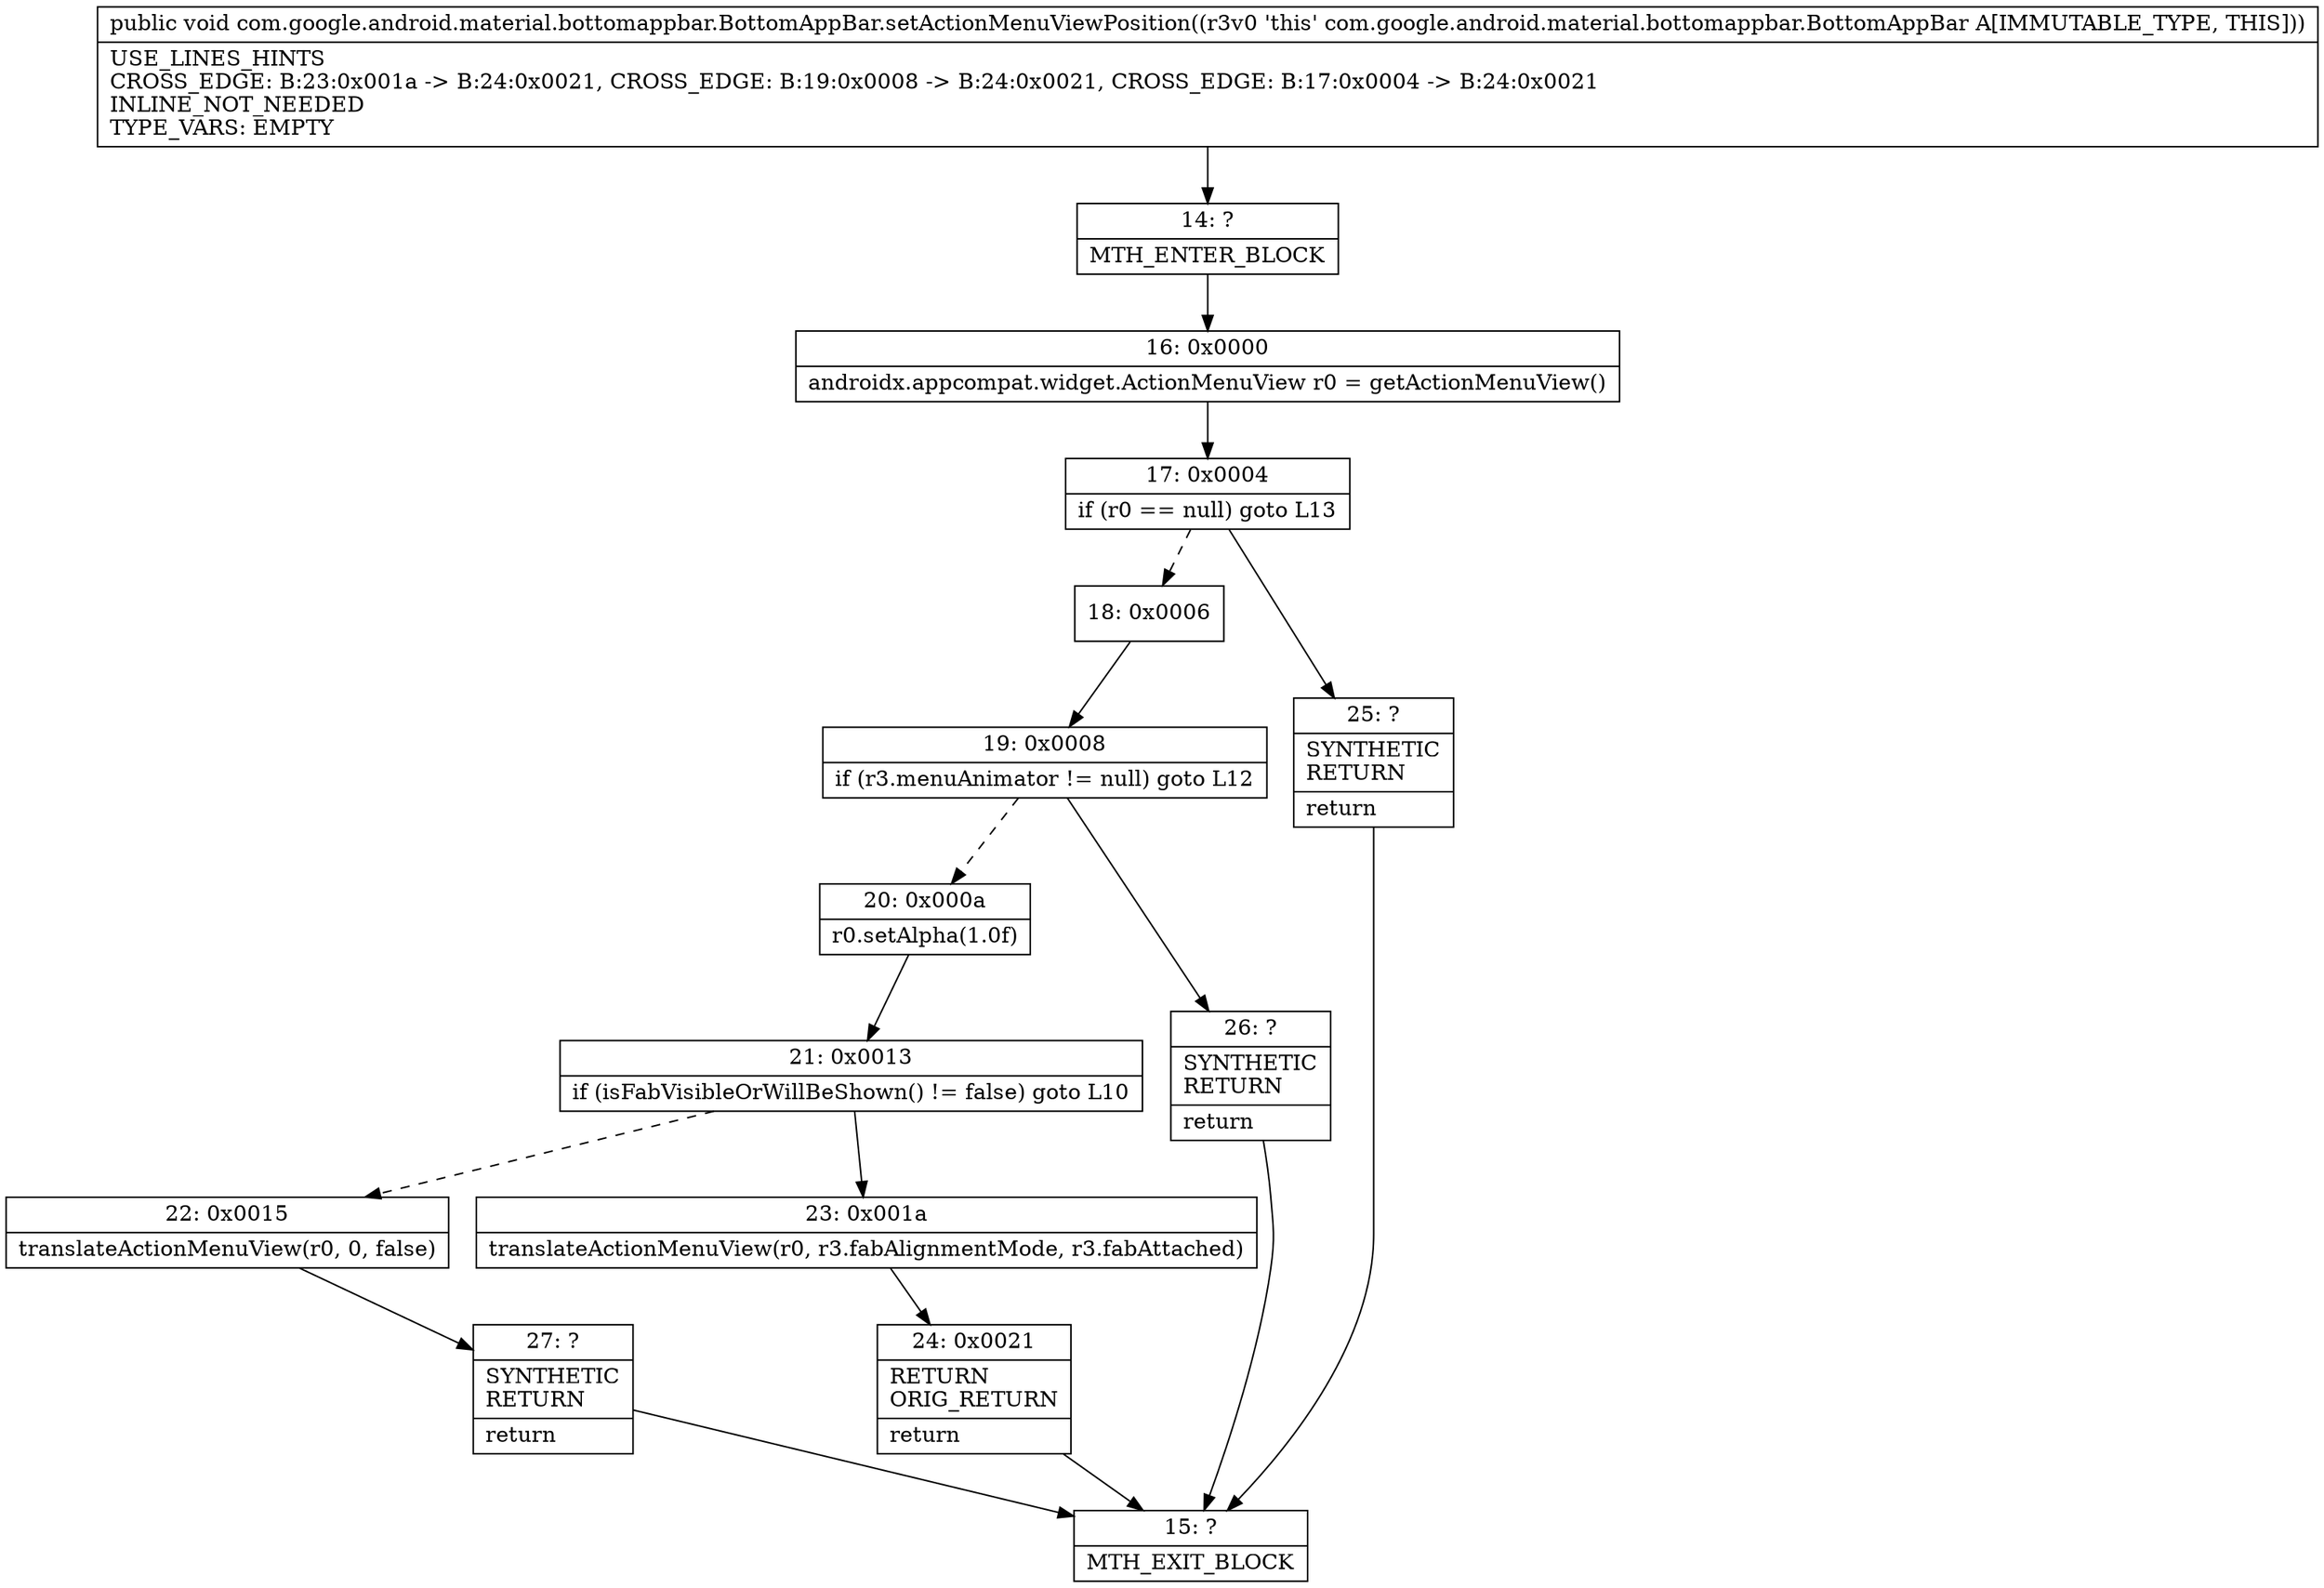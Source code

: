 digraph "CFG forcom.google.android.material.bottomappbar.BottomAppBar.setActionMenuViewPosition()V" {
Node_14 [shape=record,label="{14\:\ ?|MTH_ENTER_BLOCK\l}"];
Node_16 [shape=record,label="{16\:\ 0x0000|androidx.appcompat.widget.ActionMenuView r0 = getActionMenuView()\l}"];
Node_17 [shape=record,label="{17\:\ 0x0004|if (r0 == null) goto L13\l}"];
Node_18 [shape=record,label="{18\:\ 0x0006}"];
Node_19 [shape=record,label="{19\:\ 0x0008|if (r3.menuAnimator != null) goto L12\l}"];
Node_20 [shape=record,label="{20\:\ 0x000a|r0.setAlpha(1.0f)\l}"];
Node_21 [shape=record,label="{21\:\ 0x0013|if (isFabVisibleOrWillBeShown() != false) goto L10\l}"];
Node_22 [shape=record,label="{22\:\ 0x0015|translateActionMenuView(r0, 0, false)\l}"];
Node_27 [shape=record,label="{27\:\ ?|SYNTHETIC\lRETURN\l|return\l}"];
Node_15 [shape=record,label="{15\:\ ?|MTH_EXIT_BLOCK\l}"];
Node_23 [shape=record,label="{23\:\ 0x001a|translateActionMenuView(r0, r3.fabAlignmentMode, r3.fabAttached)\l}"];
Node_24 [shape=record,label="{24\:\ 0x0021|RETURN\lORIG_RETURN\l|return\l}"];
Node_26 [shape=record,label="{26\:\ ?|SYNTHETIC\lRETURN\l|return\l}"];
Node_25 [shape=record,label="{25\:\ ?|SYNTHETIC\lRETURN\l|return\l}"];
MethodNode[shape=record,label="{public void com.google.android.material.bottomappbar.BottomAppBar.setActionMenuViewPosition((r3v0 'this' com.google.android.material.bottomappbar.BottomAppBar A[IMMUTABLE_TYPE, THIS]))  | USE_LINES_HINTS\lCROSS_EDGE: B:23:0x001a \-\> B:24:0x0021, CROSS_EDGE: B:19:0x0008 \-\> B:24:0x0021, CROSS_EDGE: B:17:0x0004 \-\> B:24:0x0021\lINLINE_NOT_NEEDED\lTYPE_VARS: EMPTY\l}"];
MethodNode -> Node_14;Node_14 -> Node_16;
Node_16 -> Node_17;
Node_17 -> Node_18[style=dashed];
Node_17 -> Node_25;
Node_18 -> Node_19;
Node_19 -> Node_20[style=dashed];
Node_19 -> Node_26;
Node_20 -> Node_21;
Node_21 -> Node_22[style=dashed];
Node_21 -> Node_23;
Node_22 -> Node_27;
Node_27 -> Node_15;
Node_23 -> Node_24;
Node_24 -> Node_15;
Node_26 -> Node_15;
Node_25 -> Node_15;
}

